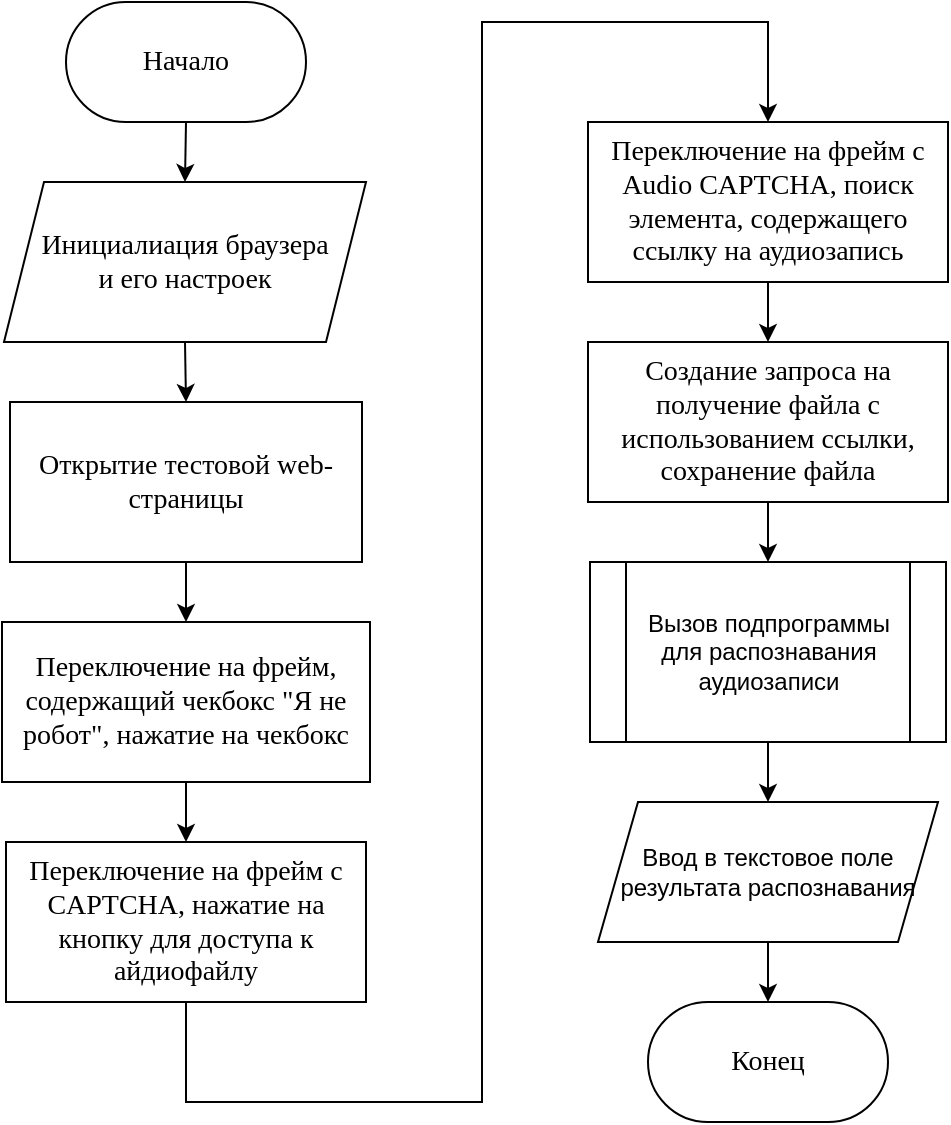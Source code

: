 <mxfile version="24.8.8">
  <diagram id="C5RBs43oDa-KdzZeNtuy" name="Page-1">
    <mxGraphModel dx="1434" dy="772" grid="1" gridSize="10" guides="1" tooltips="1" connect="1" arrows="1" fold="1" page="1" pageScale="1" pageWidth="827" pageHeight="1169" math="0" shadow="0">
      <root>
        <mxCell id="WIyWlLk6GJQsqaUBKTNV-0" />
        <mxCell id="WIyWlLk6GJQsqaUBKTNV-1" parent="WIyWlLk6GJQsqaUBKTNV-0" />
        <mxCell id="pFASb3sMWm2JdV4sOUbT-0" value="&lt;font face=&quot;Times New Roman&quot; style=&quot;font-size: 14px;&quot;&gt;Начало&lt;/font&gt;" style="rounded=1;whiteSpace=wrap;html=1;arcSize=50;" vertex="1" parent="WIyWlLk6GJQsqaUBKTNV-1">
          <mxGeometry x="62" y="30" width="120" height="60" as="geometry" />
        </mxCell>
        <mxCell id="pFASb3sMWm2JdV4sOUbT-1" value="&lt;font style=&quot;font-size: 14px;&quot; face=&quot;Times New Roman&quot;&gt;Конец&lt;/font&gt;" style="rounded=1;whiteSpace=wrap;html=1;arcSize=50;" vertex="1" parent="WIyWlLk6GJQsqaUBKTNV-1">
          <mxGeometry x="353" y="530" width="120" height="60" as="geometry" />
        </mxCell>
        <mxCell id="pFASb3sMWm2JdV4sOUbT-2" value="&lt;font style=&quot;font-size: 14px;&quot; face=&quot;Times New Roman&quot;&gt;Инициалиация браузера&lt;/font&gt;&lt;div&gt;&lt;font style=&quot;font-size: 14px;&quot; face=&quot;Times New Roman&quot;&gt;и его настроек&lt;/font&gt;&lt;/div&gt;" style="shape=parallelogram;perimeter=parallelogramPerimeter;whiteSpace=wrap;html=1;fixedSize=1;" vertex="1" parent="WIyWlLk6GJQsqaUBKTNV-1">
          <mxGeometry x="31" y="120" width="181" height="80" as="geometry" />
        </mxCell>
        <mxCell id="pFASb3sMWm2JdV4sOUbT-3" value="&lt;font face=&quot;Times New Roman&quot; style=&quot;font-size: 14px;&quot;&gt;Открытие тестовой web-страницы&lt;/font&gt;" style="rounded=0;whiteSpace=wrap;html=1;" vertex="1" parent="WIyWlLk6GJQsqaUBKTNV-1">
          <mxGeometry x="34" y="230" width="176" height="80" as="geometry" />
        </mxCell>
        <mxCell id="pFASb3sMWm2JdV4sOUbT-4" value="&lt;font face=&quot;Times New Roman&quot; style=&quot;font-size: 14px;&quot;&gt;Переключение на фрейм, содержащий чекбокс &quot;Я не робот&quot;, нажатие на чекбокс&lt;/font&gt;" style="rounded=0;whiteSpace=wrap;html=1;" vertex="1" parent="WIyWlLk6GJQsqaUBKTNV-1">
          <mxGeometry x="30" y="340" width="184" height="80" as="geometry" />
        </mxCell>
        <mxCell id="pFASb3sMWm2JdV4sOUbT-5" value="&lt;font style=&quot;font-size: 14px;&quot; face=&quot;Times New Roman&quot;&gt;Переключение на фрейм с CAPTCHA, нажатие на кнопку для доступа к айдиофайлу&lt;/font&gt;" style="rounded=0;whiteSpace=wrap;html=1;" vertex="1" parent="WIyWlLk6GJQsqaUBKTNV-1">
          <mxGeometry x="32" y="450" width="180" height="80" as="geometry" />
        </mxCell>
        <mxCell id="pFASb3sMWm2JdV4sOUbT-6" value="&lt;font style=&quot;font-size: 14px;&quot; face=&quot;Times New Roman&quot;&gt;Переключение на фрейм с Audio CAPTCHA, поиск элемента, содержащего ссылку на аудиозапись&lt;/font&gt;" style="rounded=0;whiteSpace=wrap;html=1;" vertex="1" parent="WIyWlLk6GJQsqaUBKTNV-1">
          <mxGeometry x="323" y="90" width="180" height="80" as="geometry" />
        </mxCell>
        <mxCell id="pFASb3sMWm2JdV4sOUbT-8" value="&lt;font style=&quot;font-size: 14px;&quot; face=&quot;Times New Roman&quot;&gt;Создание запроса на получение файла с использованием ссылки, сохранение файла&lt;/font&gt;" style="rounded=0;whiteSpace=wrap;html=1;" vertex="1" parent="WIyWlLk6GJQsqaUBKTNV-1">
          <mxGeometry x="323" y="200" width="180" height="80" as="geometry" />
        </mxCell>
        <mxCell id="pFASb3sMWm2JdV4sOUbT-9" value="Вызов подпрограммы для распознавания аудиозаписи" style="shape=process;whiteSpace=wrap;html=1;backgroundOutline=1;" vertex="1" parent="WIyWlLk6GJQsqaUBKTNV-1">
          <mxGeometry x="324" y="310" width="178" height="90" as="geometry" />
        </mxCell>
        <mxCell id="pFASb3sMWm2JdV4sOUbT-10" value="Ввод в текстовое поле результата распознавания" style="shape=parallelogram;perimeter=parallelogramPerimeter;whiteSpace=wrap;html=1;fixedSize=1;" vertex="1" parent="WIyWlLk6GJQsqaUBKTNV-1">
          <mxGeometry x="328" y="430" width="170" height="70" as="geometry" />
        </mxCell>
        <mxCell id="pFASb3sMWm2JdV4sOUbT-11" value="" style="endArrow=classic;html=1;rounded=0;exitX=0.5;exitY=1;exitDx=0;exitDy=0;entryX=0.5;entryY=0;entryDx=0;entryDy=0;" edge="1" parent="WIyWlLk6GJQsqaUBKTNV-1" source="pFASb3sMWm2JdV4sOUbT-0" target="pFASb3sMWm2JdV4sOUbT-2">
          <mxGeometry width="50" height="50" relative="1" as="geometry">
            <mxPoint x="530" y="330" as="sourcePoint" />
            <mxPoint x="580" y="280" as="targetPoint" />
          </mxGeometry>
        </mxCell>
        <mxCell id="pFASb3sMWm2JdV4sOUbT-12" value="" style="endArrow=classic;html=1;rounded=0;exitX=0.5;exitY=1;exitDx=0;exitDy=0;entryX=0.5;entryY=0;entryDx=0;entryDy=0;" edge="1" parent="WIyWlLk6GJQsqaUBKTNV-1" source="pFASb3sMWm2JdV4sOUbT-2" target="pFASb3sMWm2JdV4sOUbT-3">
          <mxGeometry width="50" height="50" relative="1" as="geometry">
            <mxPoint x="530" y="330" as="sourcePoint" />
            <mxPoint x="580" y="280" as="targetPoint" />
          </mxGeometry>
        </mxCell>
        <mxCell id="pFASb3sMWm2JdV4sOUbT-13" value="" style="endArrow=classic;html=1;rounded=0;exitX=0.5;exitY=1;exitDx=0;exitDy=0;entryX=0.5;entryY=0;entryDx=0;entryDy=0;" edge="1" parent="WIyWlLk6GJQsqaUBKTNV-1" source="pFASb3sMWm2JdV4sOUbT-3" target="pFASb3sMWm2JdV4sOUbT-4">
          <mxGeometry width="50" height="50" relative="1" as="geometry">
            <mxPoint x="530" y="330" as="sourcePoint" />
            <mxPoint x="580" y="280" as="targetPoint" />
          </mxGeometry>
        </mxCell>
        <mxCell id="pFASb3sMWm2JdV4sOUbT-14" value="" style="endArrow=classic;html=1;rounded=0;exitX=0.5;exitY=1;exitDx=0;exitDy=0;entryX=0.5;entryY=0;entryDx=0;entryDy=0;" edge="1" parent="WIyWlLk6GJQsqaUBKTNV-1" source="pFASb3sMWm2JdV4sOUbT-4" target="pFASb3sMWm2JdV4sOUbT-5">
          <mxGeometry width="50" height="50" relative="1" as="geometry">
            <mxPoint x="530" y="330" as="sourcePoint" />
            <mxPoint x="580" y="280" as="targetPoint" />
          </mxGeometry>
        </mxCell>
        <mxCell id="pFASb3sMWm2JdV4sOUbT-15" value="" style="endArrow=classic;html=1;rounded=0;exitX=0.5;exitY=1;exitDx=0;exitDy=0;entryX=0.5;entryY=0;entryDx=0;entryDy=0;" edge="1" parent="WIyWlLk6GJQsqaUBKTNV-1" source="pFASb3sMWm2JdV4sOUbT-6" target="pFASb3sMWm2JdV4sOUbT-8">
          <mxGeometry width="50" height="50" relative="1" as="geometry">
            <mxPoint x="530" y="330" as="sourcePoint" />
            <mxPoint x="580" y="280" as="targetPoint" />
          </mxGeometry>
        </mxCell>
        <mxCell id="pFASb3sMWm2JdV4sOUbT-16" value="" style="endArrow=classic;html=1;rounded=0;exitX=0.5;exitY=1;exitDx=0;exitDy=0;entryX=0.5;entryY=0;entryDx=0;entryDy=0;" edge="1" parent="WIyWlLk6GJQsqaUBKTNV-1" source="pFASb3sMWm2JdV4sOUbT-8" target="pFASb3sMWm2JdV4sOUbT-9">
          <mxGeometry width="50" height="50" relative="1" as="geometry">
            <mxPoint x="530" y="330" as="sourcePoint" />
            <mxPoint x="580" y="280" as="targetPoint" />
          </mxGeometry>
        </mxCell>
        <mxCell id="pFASb3sMWm2JdV4sOUbT-17" value="" style="endArrow=classic;html=1;rounded=0;exitX=0.5;exitY=1;exitDx=0;exitDy=0;entryX=0.5;entryY=0;entryDx=0;entryDy=0;" edge="1" parent="WIyWlLk6GJQsqaUBKTNV-1" source="pFASb3sMWm2JdV4sOUbT-9" target="pFASb3sMWm2JdV4sOUbT-10">
          <mxGeometry width="50" height="50" relative="1" as="geometry">
            <mxPoint x="530" y="330" as="sourcePoint" />
            <mxPoint x="580" y="280" as="targetPoint" />
          </mxGeometry>
        </mxCell>
        <mxCell id="pFASb3sMWm2JdV4sOUbT-18" value="" style="endArrow=classic;html=1;rounded=0;exitX=0.5;exitY=1;exitDx=0;exitDy=0;entryX=0.5;entryY=0;entryDx=0;entryDy=0;" edge="1" parent="WIyWlLk6GJQsqaUBKTNV-1" source="pFASb3sMWm2JdV4sOUbT-10" target="pFASb3sMWm2JdV4sOUbT-1">
          <mxGeometry width="50" height="50" relative="1" as="geometry">
            <mxPoint x="530" y="330" as="sourcePoint" />
            <mxPoint x="580" y="280" as="targetPoint" />
          </mxGeometry>
        </mxCell>
        <mxCell id="pFASb3sMWm2JdV4sOUbT-19" value="" style="endArrow=classic;html=1;rounded=0;exitX=0.5;exitY=1;exitDx=0;exitDy=0;entryX=0.5;entryY=0;entryDx=0;entryDy=0;" edge="1" parent="WIyWlLk6GJQsqaUBKTNV-1" source="pFASb3sMWm2JdV4sOUbT-5" target="pFASb3sMWm2JdV4sOUbT-6">
          <mxGeometry width="50" height="50" relative="1" as="geometry">
            <mxPoint x="530" y="330" as="sourcePoint" />
            <mxPoint x="580" y="280" as="targetPoint" />
            <Array as="points">
              <mxPoint x="122" y="580" />
              <mxPoint x="270" y="580" />
              <mxPoint x="270" y="40" />
              <mxPoint x="413" y="40" />
            </Array>
          </mxGeometry>
        </mxCell>
      </root>
    </mxGraphModel>
  </diagram>
</mxfile>
